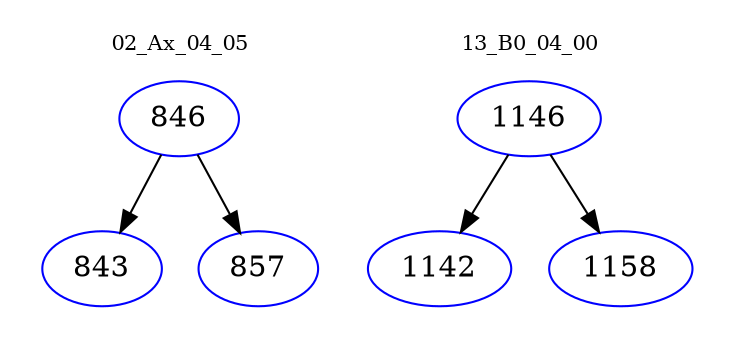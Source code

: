 digraph{
subgraph cluster_0 {
color = white
label = "02_Ax_04_05";
fontsize=10;
T0_846 [label="846", color="blue"]
T0_846 -> T0_843 [color="black"]
T0_843 [label="843", color="blue"]
T0_846 -> T0_857 [color="black"]
T0_857 [label="857", color="blue"]
}
subgraph cluster_1 {
color = white
label = "13_B0_04_00";
fontsize=10;
T1_1146 [label="1146", color="blue"]
T1_1146 -> T1_1142 [color="black"]
T1_1142 [label="1142", color="blue"]
T1_1146 -> T1_1158 [color="black"]
T1_1158 [label="1158", color="blue"]
}
}
